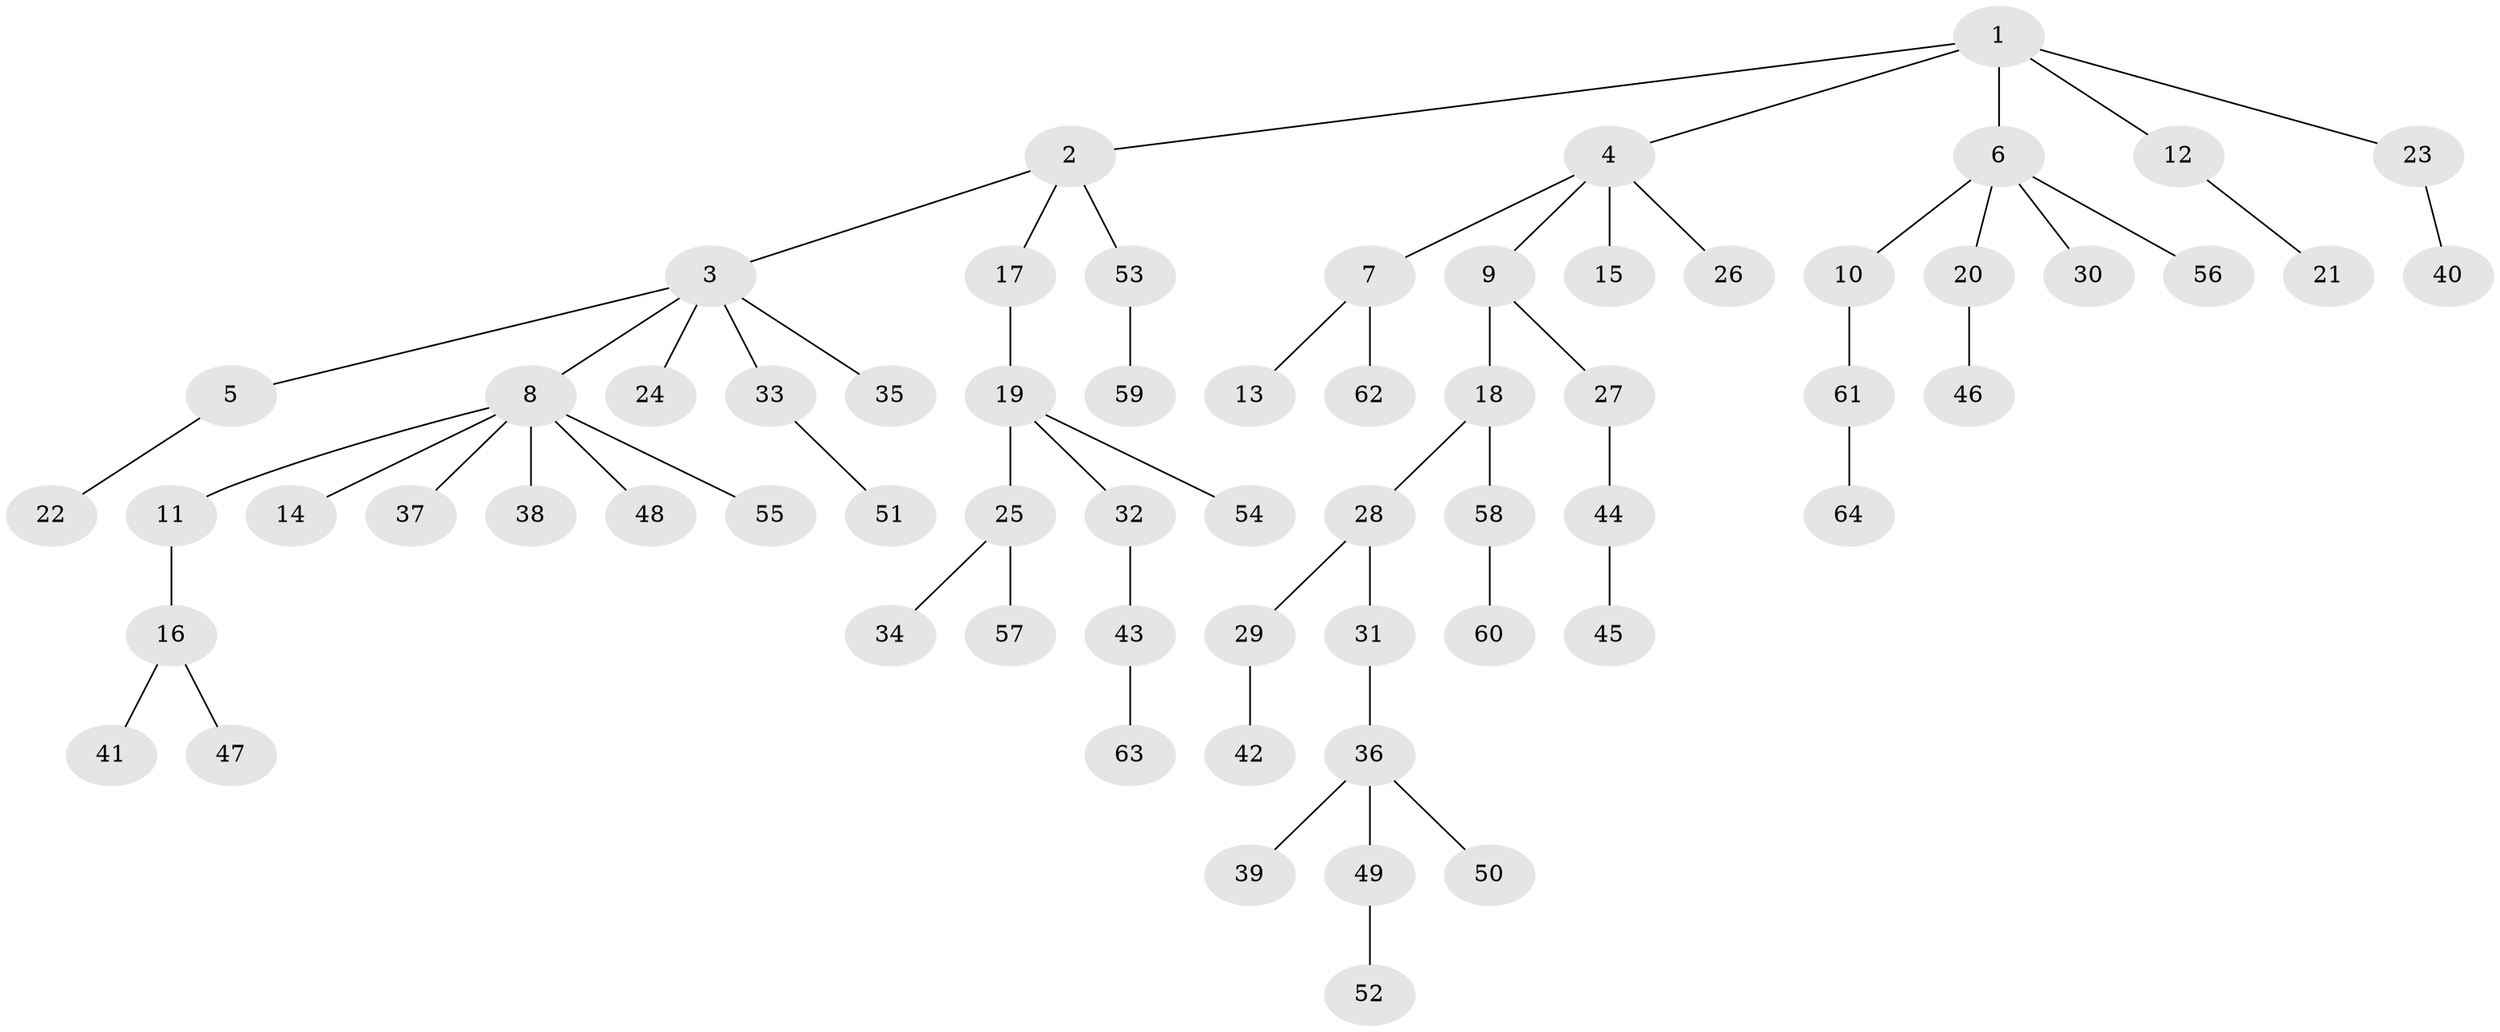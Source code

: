 // coarse degree distribution, {5: 0.0625, 4: 0.09375, 1: 0.5625, 3: 0.125, 2: 0.15625}
// Generated by graph-tools (version 1.1) at 2025/37/03/04/25 23:37:23]
// undirected, 64 vertices, 63 edges
graph export_dot {
  node [color=gray90,style=filled];
  1;
  2;
  3;
  4;
  5;
  6;
  7;
  8;
  9;
  10;
  11;
  12;
  13;
  14;
  15;
  16;
  17;
  18;
  19;
  20;
  21;
  22;
  23;
  24;
  25;
  26;
  27;
  28;
  29;
  30;
  31;
  32;
  33;
  34;
  35;
  36;
  37;
  38;
  39;
  40;
  41;
  42;
  43;
  44;
  45;
  46;
  47;
  48;
  49;
  50;
  51;
  52;
  53;
  54;
  55;
  56;
  57;
  58;
  59;
  60;
  61;
  62;
  63;
  64;
  1 -- 2;
  1 -- 4;
  1 -- 6;
  1 -- 12;
  1 -- 23;
  2 -- 3;
  2 -- 17;
  2 -- 53;
  3 -- 5;
  3 -- 8;
  3 -- 24;
  3 -- 33;
  3 -- 35;
  4 -- 7;
  4 -- 9;
  4 -- 15;
  4 -- 26;
  5 -- 22;
  6 -- 10;
  6 -- 20;
  6 -- 30;
  6 -- 56;
  7 -- 13;
  7 -- 62;
  8 -- 11;
  8 -- 14;
  8 -- 37;
  8 -- 38;
  8 -- 48;
  8 -- 55;
  9 -- 18;
  9 -- 27;
  10 -- 61;
  11 -- 16;
  12 -- 21;
  16 -- 41;
  16 -- 47;
  17 -- 19;
  18 -- 28;
  18 -- 58;
  19 -- 25;
  19 -- 32;
  19 -- 54;
  20 -- 46;
  23 -- 40;
  25 -- 34;
  25 -- 57;
  27 -- 44;
  28 -- 29;
  28 -- 31;
  29 -- 42;
  31 -- 36;
  32 -- 43;
  33 -- 51;
  36 -- 39;
  36 -- 49;
  36 -- 50;
  43 -- 63;
  44 -- 45;
  49 -- 52;
  53 -- 59;
  58 -- 60;
  61 -- 64;
}

